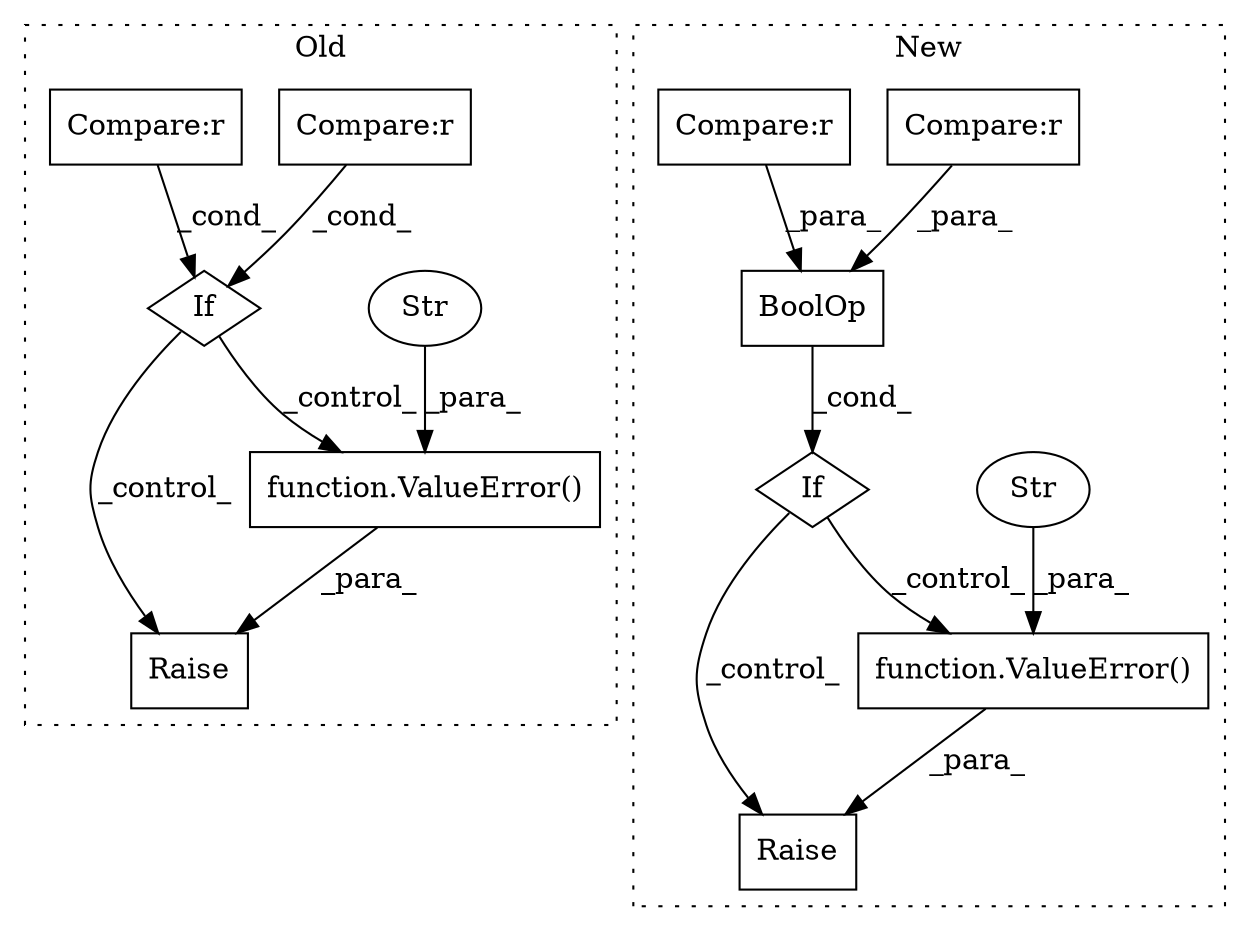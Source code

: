 digraph G {
subgraph cluster0 {
1 [label="function.ValueError()" a="75" s="41271,41312" l="11,1" shape="box"];
3 [label="Raise" a="91" s="41265" l="6" shape="box"];
4 [label="Str" a="66" s="41282" l="30" shape="ellipse"];
5 [label="If" a="96" s="41202" l="3" shape="diamond"];
6 [label="Compare:r" a="40" s="41232" l="18" shape="box"];
13 [label="Compare:r" a="40" s="41210" l="17" shape="box"];
label = "Old";
style="dotted";
}
subgraph cluster1 {
2 [label="BoolOp" a="72" s="43298" l="30" shape="box"];
7 [label="Compare:r" a="40" s="43298" l="13" shape="box"];
8 [label="If" a="96" s="43295" l="3" shape="diamond"];
9 [label="Raise" a="91" s="43342" l="6" shape="box"];
10 [label="function.ValueError()" a="75" s="43348,43381" l="11,1" shape="box"];
11 [label="Str" a="66" s="43359" l="22" shape="ellipse"];
12 [label="Compare:r" a="40" s="43320" l="8" shape="box"];
label = "New";
style="dotted";
}
1 -> 3 [label="_para_"];
2 -> 8 [label="_cond_"];
4 -> 1 [label="_para_"];
5 -> 1 [label="_control_"];
5 -> 3 [label="_control_"];
6 -> 5 [label="_cond_"];
7 -> 2 [label="_para_"];
8 -> 10 [label="_control_"];
8 -> 9 [label="_control_"];
10 -> 9 [label="_para_"];
11 -> 10 [label="_para_"];
12 -> 2 [label="_para_"];
13 -> 5 [label="_cond_"];
}